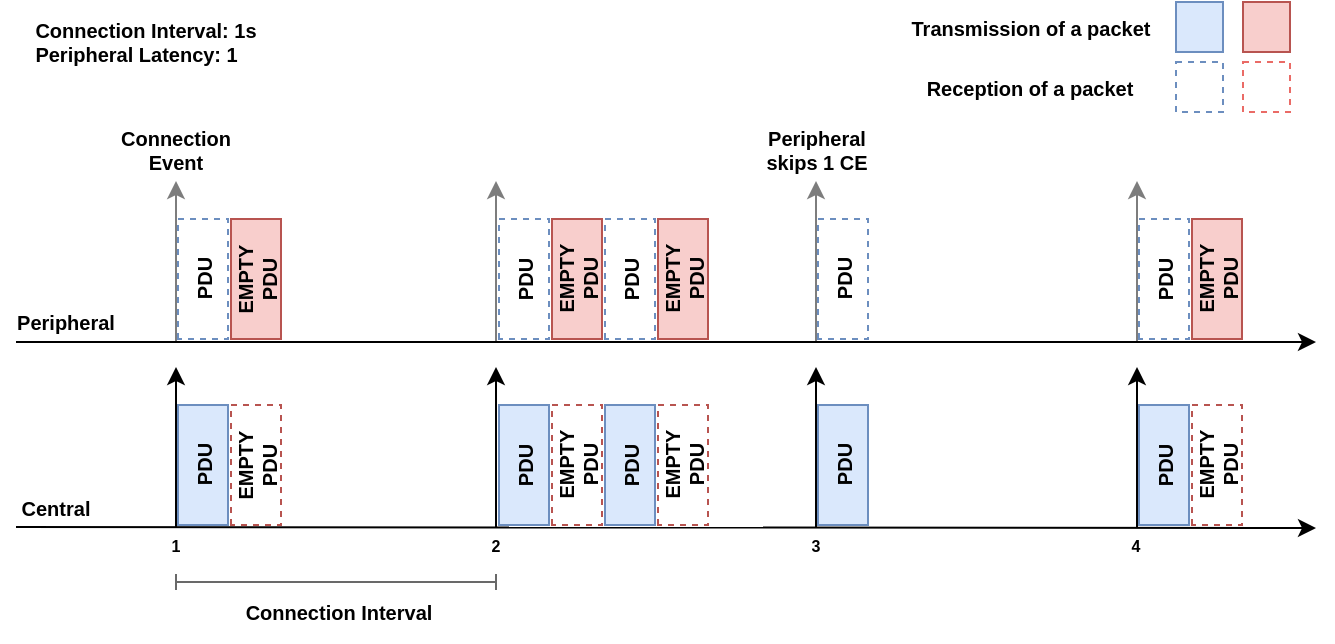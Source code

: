 <mxfile version="20.4.0" type="device"><diagram id="YyfD9wLSfe8QNgmBJkID" name="Pagina-1"><mxGraphModel dx="1354" dy="718" grid="1" gridSize="10" guides="1" tooltips="1" connect="1" arrows="1" fold="1" page="1" pageScale="1" pageWidth="827" pageHeight="1169" math="0" shadow="0"><root><mxCell id="0"/><mxCell id="1" parent="0"/><mxCell id="WQaielqmwYxQkI8gCc2f-33" value="" style="endArrow=classic;html=1;rounded=0;endFill=1;" parent="1" edge="1"><mxGeometry width="50" height="50" relative="1" as="geometry"><mxPoint x="200" y="462.5" as="sourcePoint"/><mxPoint x="850" y="463" as="targetPoint"/></mxGeometry></mxCell><mxCell id="WQaielqmwYxQkI8gCc2f-34" value="" style="endArrow=classic;html=1;rounded=0;endFill=1;" parent="1" edge="1"><mxGeometry width="50" height="50" relative="1" as="geometry"><mxPoint x="200" y="370" as="sourcePoint"/><mxPoint x="850" y="370" as="targetPoint"/></mxGeometry></mxCell><mxCell id="WQaielqmwYxQkI8gCc2f-35" value="&lt;b&gt;Peripheral&lt;/b&gt;" style="text;html=1;strokeColor=none;fillColor=none;align=center;verticalAlign=middle;whiteSpace=wrap;rounded=0;fontSize=10;" parent="1" vertex="1"><mxGeometry x="200" y="350" width="50" height="20" as="geometry"/></mxCell><mxCell id="WQaielqmwYxQkI8gCc2f-36" value="&lt;b&gt;Central&lt;br&gt;&lt;/b&gt;" style="text;html=1;strokeColor=none;fillColor=none;align=center;verticalAlign=middle;whiteSpace=wrap;rounded=0;fontSize=10;" parent="1" vertex="1"><mxGeometry x="200" y="442.5" width="40" height="20" as="geometry"/></mxCell><mxCell id="WQaielqmwYxQkI8gCc2f-37" value="&lt;b&gt;PDU&lt;/b&gt;" style="rounded=0;whiteSpace=wrap;html=1;fontSize=10;rotation=-90;fillColor=#dae8fc;strokeColor=#6c8ebf;" parent="1" vertex="1"><mxGeometry x="263.5" y="419" width="60" height="25" as="geometry"/></mxCell><mxCell id="WQaielqmwYxQkI8gCc2f-38" value="" style="endArrow=classic;html=1;rounded=0;exitX=0.5;exitY=0;exitDx=0;exitDy=0;strokeColor=#000000;" parent="1" source="nRqbO-hNeSb43Obm11eJ-26" edge="1"><mxGeometry width="50" height="50" relative="1" as="geometry"><mxPoint x="290" y="512.5" as="sourcePoint"/><mxPoint x="280" y="382.5" as="targetPoint"/></mxGeometry></mxCell><mxCell id="WQaielqmwYxQkI8gCc2f-43" value="&lt;b&gt;EMPTY PDU&lt;br&gt;&lt;/b&gt;" style="rounded=0;whiteSpace=wrap;html=1;fontSize=10;rotation=-90;fillColor=#f8cecc;strokeColor=#b85450;" parent="1" vertex="1"><mxGeometry x="290" y="326" width="60" height="25" as="geometry"/></mxCell><mxCell id="WQaielqmwYxQkI8gCc2f-52" value="" style="endArrow=baseDash;startArrow=baseDash;html=1;rounded=0;fontSize=10;startFill=0;endFill=0;strokeColor=#696969;" parent="1" edge="1"><mxGeometry width="50" height="50" relative="1" as="geometry"><mxPoint x="280" y="490" as="sourcePoint"/><mxPoint x="440" y="490" as="targetPoint"/></mxGeometry></mxCell><mxCell id="WQaielqmwYxQkI8gCc2f-53" value="&lt;b&gt;Connection Interval&lt;/b&gt;" style="text;html=1;strokeColor=none;fillColor=none;align=center;verticalAlign=middle;whiteSpace=wrap;rounded=0;fontSize=10;" parent="1" vertex="1"><mxGeometry x="309" y="490" width="105" height="30" as="geometry"/></mxCell><mxCell id="nRqbO-hNeSb43Obm11eJ-1" value="&lt;b&gt;PDU&lt;/b&gt;" style="rounded=0;whiteSpace=wrap;html=1;fontSize=10;rotation=-90;fillColor=none;strokeColor=#6c8ebf;dashed=1;" vertex="1" parent="1"><mxGeometry x="263.5" y="326" width="60" height="25" as="geometry"/></mxCell><mxCell id="nRqbO-hNeSb43Obm11eJ-2" value="&lt;b&gt;EMPTY PDU&lt;br&gt;&lt;/b&gt;" style="rounded=0;whiteSpace=wrap;html=1;fontSize=10;rotation=-90;fillColor=none;strokeColor=#b85450;dashed=1;" vertex="1" parent="1"><mxGeometry x="290" y="419" width="60" height="25" as="geometry"/></mxCell><mxCell id="nRqbO-hNeSb43Obm11eJ-3" value="" style="endArrow=classic;html=1;rounded=0;exitX=0;exitY=0;exitDx=0;exitDy=0;strokeColor=#7D7D7D;" edge="1" parent="1"><mxGeometry width="50" height="50" relative="1" as="geometry"><mxPoint x="280" y="369.5" as="sourcePoint"/><mxPoint x="280" y="289.5" as="targetPoint"/></mxGeometry></mxCell><mxCell id="nRqbO-hNeSb43Obm11eJ-4" value="&lt;b&gt;Connection Event&lt;/b&gt;" style="text;html=1;strokeColor=none;fillColor=none;align=center;verticalAlign=middle;whiteSpace=wrap;rounded=0;fontSize=10;" vertex="1" parent="1"><mxGeometry x="250" y="259" width="60" height="30" as="geometry"/></mxCell><mxCell id="nRqbO-hNeSb43Obm11eJ-11" value="&lt;b&gt;PDU&lt;/b&gt;" style="rounded=0;whiteSpace=wrap;html=1;fontSize=10;rotation=-90;fillColor=#dae8fc;strokeColor=#6c8ebf;" vertex="1" parent="1"><mxGeometry x="424" y="419" width="60" height="25" as="geometry"/></mxCell><mxCell id="nRqbO-hNeSb43Obm11eJ-12" value="&lt;b&gt;EMPTY PDU&lt;br&gt;&lt;/b&gt;" style="rounded=0;whiteSpace=wrap;html=1;fontSize=10;rotation=-90;fillColor=none;strokeColor=#b85450;dashed=1;" vertex="1" parent="1"><mxGeometry x="450.5" y="419" width="60" height="25" as="geometry"/></mxCell><mxCell id="WQaielqmwYxQkI8gCc2f-40" value="" style="endArrow=classic;html=1;rounded=0;exitX=0;exitY=0;exitDx=0;exitDy=0;" parent="1" edge="1"><mxGeometry width="50" height="50" relative="1" as="geometry"><mxPoint x="440" y="462.5" as="sourcePoint"/><mxPoint x="440" y="382.5" as="targetPoint"/></mxGeometry></mxCell><mxCell id="nRqbO-hNeSb43Obm11eJ-13" value="&lt;b&gt;EMPTY PDU&lt;br&gt;&lt;/b&gt;" style="rounded=0;whiteSpace=wrap;html=1;fontSize=10;rotation=-90;fillColor=#f8cecc;strokeColor=#b85450;" vertex="1" parent="1"><mxGeometry x="450.5" y="326" width="60" height="25" as="geometry"/></mxCell><mxCell id="nRqbO-hNeSb43Obm11eJ-14" value="&lt;b&gt;PDU&lt;/b&gt;" style="rounded=0;whiteSpace=wrap;html=1;fontSize=10;rotation=-90;fillColor=none;strokeColor=#6c8ebf;dashed=1;" vertex="1" parent="1"><mxGeometry x="424" y="326" width="60" height="25" as="geometry"/></mxCell><mxCell id="nRqbO-hNeSb43Obm11eJ-15" value="&lt;b&gt;PDU&lt;/b&gt;" style="rounded=0;whiteSpace=wrap;html=1;fontSize=10;rotation=-90;fillColor=#dae8fc;strokeColor=#6c8ebf;" vertex="1" parent="1"><mxGeometry x="477" y="419" width="60" height="25" as="geometry"/></mxCell><mxCell id="nRqbO-hNeSb43Obm11eJ-16" value="&lt;b&gt;EMPTY PDU&lt;br&gt;&lt;/b&gt;" style="rounded=0;whiteSpace=wrap;html=1;fontSize=10;rotation=-90;fillColor=none;strokeColor=#b85450;dashed=1;" vertex="1" parent="1"><mxGeometry x="503.5" y="419" width="60" height="25" as="geometry"/></mxCell><mxCell id="nRqbO-hNeSb43Obm11eJ-17" value="&lt;b&gt;EMPTY PDU&lt;br&gt;&lt;/b&gt;" style="rounded=0;whiteSpace=wrap;html=1;fontSize=10;rotation=-90;fillColor=#f8cecc;strokeColor=#b85450;" vertex="1" parent="1"><mxGeometry x="503.5" y="326" width="60" height="25" as="geometry"/></mxCell><mxCell id="nRqbO-hNeSb43Obm11eJ-18" value="&lt;b&gt;PDU&lt;/b&gt;" style="rounded=0;whiteSpace=wrap;html=1;fontSize=10;rotation=-90;fillColor=none;strokeColor=#6c8ebf;dashed=1;" vertex="1" parent="1"><mxGeometry x="477" y="326" width="60" height="25" as="geometry"/></mxCell><mxCell id="nRqbO-hNeSb43Obm11eJ-19" value="" style="endArrow=classic;html=1;rounded=0;exitX=0;exitY=0;exitDx=0;exitDy=0;strokeColor=#7D7D7D;" edge="1" parent="1"><mxGeometry width="50" height="50" relative="1" as="geometry"><mxPoint x="440" y="369.5" as="sourcePoint"/><mxPoint x="440" y="289.5" as="targetPoint"/></mxGeometry></mxCell><mxCell id="nRqbO-hNeSb43Obm11eJ-20" value="" style="rounded=0;whiteSpace=wrap;html=1;fontSize=10;rotation=0;fillColor=none;strokeColor=#6c8ebf;dashed=1;" vertex="1" parent="1"><mxGeometry x="780" y="230" width="23.5" height="25" as="geometry"/></mxCell><mxCell id="nRqbO-hNeSb43Obm11eJ-21" value="" style="rounded=0;whiteSpace=wrap;html=1;fontSize=10;rotation=0;fillColor=#dae8fc;strokeColor=#6c8ebf;" vertex="1" parent="1"><mxGeometry x="780" y="200" width="23.5" height="25" as="geometry"/></mxCell><mxCell id="nRqbO-hNeSb43Obm11eJ-22" value="&lt;b&gt;Transmission of a packet&lt;/b&gt;" style="text;html=1;strokeColor=none;fillColor=none;align=center;verticalAlign=middle;whiteSpace=wrap;rounded=0;fontSize=10;" vertex="1" parent="1"><mxGeometry x="643.5" y="200" width="126.5" height="25" as="geometry"/></mxCell><mxCell id="nRqbO-hNeSb43Obm11eJ-23" value="&lt;b&gt;Reception of a packet&lt;/b&gt;" style="text;html=1;strokeColor=none;fillColor=none;align=center;verticalAlign=middle;whiteSpace=wrap;rounded=0;fontSize=10;" vertex="1" parent="1"><mxGeometry x="653" y="230" width="107.5" height="25" as="geometry"/></mxCell><mxCell id="nRqbO-hNeSb43Obm11eJ-24" value="" style="rounded=0;whiteSpace=wrap;html=1;fontSize=10;rotation=0;fillColor=none;strokeColor=#EA6B66;dashed=1;" vertex="1" parent="1"><mxGeometry x="813.5" y="230" width="23.5" height="25" as="geometry"/></mxCell><mxCell id="nRqbO-hNeSb43Obm11eJ-25" value="" style="rounded=0;whiteSpace=wrap;html=1;fontSize=10;rotation=0;fillColor=#f8cecc;strokeColor=#b85450;" vertex="1" parent="1"><mxGeometry x="813.5" y="200" width="23.5" height="25" as="geometry"/></mxCell><mxCell id="nRqbO-hNeSb43Obm11eJ-26" value="&lt;font style=&quot;font-size: 8px;&quot;&gt;&lt;b&gt;1&lt;/b&gt;&lt;/font&gt;" style="text;html=1;strokeColor=none;fillColor=none;align=center;verticalAlign=middle;whiteSpace=wrap;rounded=0;dashed=1;" vertex="1" parent="1"><mxGeometry x="275" y="462.5" width="10" height="17.5" as="geometry"/></mxCell><mxCell id="nRqbO-hNeSb43Obm11eJ-27" value="&lt;font style=&quot;font-size: 8px;&quot;&gt;&lt;b&gt;2&lt;/b&gt;&lt;/font&gt;" style="text;html=1;strokeColor=none;fillColor=none;align=center;verticalAlign=middle;whiteSpace=wrap;rounded=0;dashed=1;" vertex="1" parent="1"><mxGeometry x="435" y="462.5" width="10" height="17.5" as="geometry"/></mxCell><mxCell id="nRqbO-hNeSb43Obm11eJ-28" value="&lt;font style=&quot;font-size: 8px;&quot;&gt;&lt;b&gt;3&lt;/b&gt;&lt;/font&gt;" style="text;html=1;strokeColor=none;fillColor=none;align=center;verticalAlign=middle;whiteSpace=wrap;rounded=0;dashed=1;" vertex="1" parent="1"><mxGeometry x="595" y="462.5" width="10" height="17.5" as="geometry"/></mxCell><mxCell id="nRqbO-hNeSb43Obm11eJ-29" value="&lt;b&gt;PDU&lt;/b&gt;" style="rounded=0;whiteSpace=wrap;html=1;fontSize=10;rotation=-90;fillColor=#dae8fc;strokeColor=#6c8ebf;" vertex="1" parent="1"><mxGeometry x="583.5" y="419" width="60" height="25" as="geometry"/></mxCell><mxCell id="nRqbO-hNeSb43Obm11eJ-30" value="" style="endArrow=classic;html=1;rounded=0;exitX=0.5;exitY=0;exitDx=0;exitDy=0;strokeColor=#000000;" edge="1" parent="1" source="nRqbO-hNeSb43Obm11eJ-28"><mxGeometry width="50" height="50" relative="1" as="geometry"><mxPoint x="610" y="512.5" as="sourcePoint"/><mxPoint x="600" y="382.5" as="targetPoint"/></mxGeometry></mxCell><mxCell id="nRqbO-hNeSb43Obm11eJ-32" value="&lt;b&gt;PDU&lt;/b&gt;" style="rounded=0;whiteSpace=wrap;html=1;fontSize=10;rotation=-90;fillColor=none;strokeColor=#6c8ebf;dashed=1;" vertex="1" parent="1"><mxGeometry x="583.5" y="326" width="60" height="25" as="geometry"/></mxCell><mxCell id="nRqbO-hNeSb43Obm11eJ-34" value="" style="endArrow=classic;html=1;rounded=0;exitX=0;exitY=0;exitDx=0;exitDy=0;strokeColor=#7D7D7D;" edge="1" parent="1"><mxGeometry width="50" height="50" relative="1" as="geometry"><mxPoint x="600" y="369.5" as="sourcePoint"/><mxPoint x="600" y="289.5" as="targetPoint"/></mxGeometry></mxCell><mxCell id="nRqbO-hNeSb43Obm11eJ-35" value="&lt;b&gt;PDU&lt;/b&gt;" style="rounded=0;whiteSpace=wrap;html=1;fontSize=10;rotation=-90;fillColor=#dae8fc;strokeColor=#6c8ebf;" vertex="1" parent="1"><mxGeometry x="744" y="419" width="60" height="25" as="geometry"/></mxCell><mxCell id="nRqbO-hNeSb43Obm11eJ-36" value="" style="endArrow=classic;html=1;rounded=0;exitX=0.5;exitY=0;exitDx=0;exitDy=0;strokeColor=#000000;" edge="1" parent="1"><mxGeometry width="50" height="50" relative="1" as="geometry"><mxPoint x="760.5" y="462.5" as="sourcePoint"/><mxPoint x="760.5" y="382.5" as="targetPoint"/></mxGeometry></mxCell><mxCell id="nRqbO-hNeSb43Obm11eJ-37" value="&lt;b&gt;EMPTY PDU&lt;br&gt;&lt;/b&gt;" style="rounded=0;whiteSpace=wrap;html=1;fontSize=10;rotation=-90;fillColor=#f8cecc;strokeColor=#b85450;" vertex="1" parent="1"><mxGeometry x="770.5" y="326" width="60" height="25" as="geometry"/></mxCell><mxCell id="nRqbO-hNeSb43Obm11eJ-38" value="&lt;b&gt;PDU&lt;/b&gt;" style="rounded=0;whiteSpace=wrap;html=1;fontSize=10;rotation=-90;fillColor=none;strokeColor=#6c8ebf;dashed=1;" vertex="1" parent="1"><mxGeometry x="744" y="326" width="60" height="25" as="geometry"/></mxCell><mxCell id="nRqbO-hNeSb43Obm11eJ-39" value="&lt;b&gt;EMPTY PDU&lt;br&gt;&lt;/b&gt;" style="rounded=0;whiteSpace=wrap;html=1;fontSize=10;rotation=-90;fillColor=none;strokeColor=#b85450;dashed=1;" vertex="1" parent="1"><mxGeometry x="770.5" y="419" width="60" height="25" as="geometry"/></mxCell><mxCell id="nRqbO-hNeSb43Obm11eJ-40" value="" style="endArrow=classic;html=1;rounded=0;exitX=0;exitY=0;exitDx=0;exitDy=0;strokeColor=#7D7D7D;" edge="1" parent="1"><mxGeometry width="50" height="50" relative="1" as="geometry"><mxPoint x="760.5" y="369.5" as="sourcePoint"/><mxPoint x="760.5" y="289.5" as="targetPoint"/></mxGeometry></mxCell><mxCell id="nRqbO-hNeSb43Obm11eJ-41" value="&lt;font style=&quot;font-size: 8px;&quot;&gt;&lt;b&gt;4&lt;/b&gt;&lt;/font&gt;" style="text;html=1;strokeColor=none;fillColor=none;align=center;verticalAlign=middle;whiteSpace=wrap;rounded=0;dashed=1;" vertex="1" parent="1"><mxGeometry x="754.5" y="462.5" width="10" height="17.5" as="geometry"/></mxCell><mxCell id="nRqbO-hNeSb43Obm11eJ-42" value="&lt;div style=&quot;text-align: left;&quot;&gt;&lt;b style=&quot;background-color: initial;&quot;&gt;Connection Interval: 1s&lt;/b&gt;&lt;/div&gt;&lt;b&gt;&lt;div style=&quot;text-align: left;&quot;&gt;&lt;b style=&quot;background-color: initial;&quot;&gt;Peripheral Latency: 1&lt;/b&gt;&lt;/div&gt;&lt;/b&gt;" style="text;html=1;strokeColor=none;fillColor=none;align=center;verticalAlign=middle;whiteSpace=wrap;rounded=0;fontSize=10;" vertex="1" parent="1"><mxGeometry x="200" y="200" width="130" height="40" as="geometry"/></mxCell><mxCell id="nRqbO-hNeSb43Obm11eJ-43" value="&lt;b&gt;Peripheral skips 1 CE&lt;/b&gt;" style="text;html=1;strokeColor=none;fillColor=none;align=center;verticalAlign=middle;whiteSpace=wrap;rounded=0;fontSize=10;" vertex="1" parent="1"><mxGeometry x="560.5" y="259" width="79" height="30" as="geometry"/></mxCell></root></mxGraphModel></diagram></mxfile>